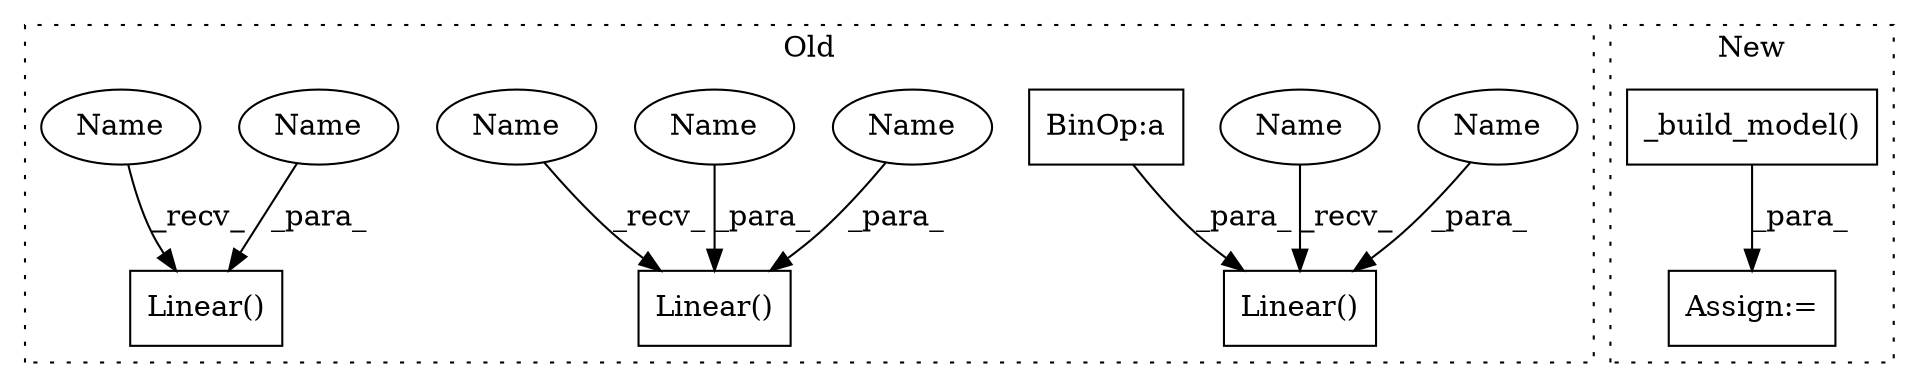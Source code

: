 digraph G {
subgraph cluster0 {
1 [label="Linear()" a="75" s="2783,2828" l="10,1" shape="box"];
3 [label="Linear()" a="75" s="2850,2880" l="10,1" shape="box"];
5 [label="Linear()" a="75" s="2902,2924" l="10,1" shape="box"];
6 [label="BinOp:a" a="82" s="2804" l="3" shape="box"];
7 [label="Name" a="87" s="2860" l="9" shape="ellipse"];
8 [label="Name" a="87" s="2912" l="9" shape="ellipse"];
9 [label="Name" a="87" s="2871" l="9" shape="ellipse"];
10 [label="Name" a="87" s="2819" l="9" shape="ellipse"];
11 [label="Name" a="87" s="2783" l="2" shape="ellipse"];
12 [label="Name" a="87" s="2902" l="2" shape="ellipse"];
13 [label="Name" a="87" s="2850" l="2" shape="ellipse"];
label = "Old";
style="dotted";
}
subgraph cluster1 {
2 [label="_build_model()" a="75" s="4969" l="19" shape="box"];
4 [label="Assign:=" a="68" s="4965" l="4" shape="box"];
label = "New";
style="dotted";
}
2 -> 4 [label="_para_"];
6 -> 1 [label="_para_"];
7 -> 3 [label="_para_"];
8 -> 5 [label="_para_"];
9 -> 3 [label="_para_"];
10 -> 1 [label="_para_"];
11 -> 1 [label="_recv_"];
12 -> 5 [label="_recv_"];
13 -> 3 [label="_recv_"];
}